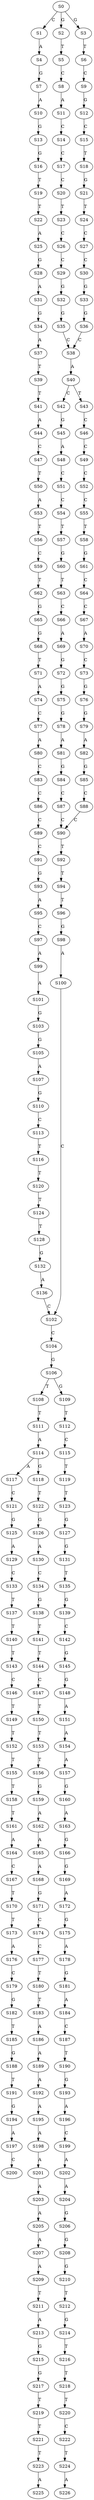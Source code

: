 strict digraph  {
	S0 -> S1 [ label = C ];
	S0 -> S2 [ label = G ];
	S0 -> S3 [ label = G ];
	S1 -> S4 [ label = A ];
	S2 -> S5 [ label = T ];
	S3 -> S6 [ label = T ];
	S4 -> S7 [ label = G ];
	S5 -> S8 [ label = C ];
	S6 -> S9 [ label = C ];
	S7 -> S10 [ label = A ];
	S8 -> S11 [ label = A ];
	S9 -> S12 [ label = G ];
	S10 -> S13 [ label = G ];
	S11 -> S14 [ label = C ];
	S12 -> S15 [ label = C ];
	S13 -> S16 [ label = G ];
	S14 -> S17 [ label = C ];
	S15 -> S18 [ label = T ];
	S16 -> S19 [ label = T ];
	S17 -> S20 [ label = C ];
	S18 -> S21 [ label = G ];
	S19 -> S22 [ label = T ];
	S20 -> S23 [ label = T ];
	S21 -> S24 [ label = T ];
	S22 -> S25 [ label = A ];
	S23 -> S26 [ label = C ];
	S24 -> S27 [ label = C ];
	S25 -> S28 [ label = G ];
	S26 -> S29 [ label = C ];
	S27 -> S30 [ label = C ];
	S28 -> S31 [ label = A ];
	S29 -> S32 [ label = G ];
	S30 -> S33 [ label = G ];
	S31 -> S34 [ label = G ];
	S32 -> S35 [ label = G ];
	S33 -> S36 [ label = G ];
	S34 -> S37 [ label = A ];
	S35 -> S38 [ label = C ];
	S36 -> S38 [ label = C ];
	S37 -> S39 [ label = T ];
	S38 -> S40 [ label = A ];
	S39 -> S41 [ label = T ];
	S40 -> S42 [ label = C ];
	S40 -> S43 [ label = T ];
	S41 -> S44 [ label = A ];
	S42 -> S45 [ label = G ];
	S43 -> S46 [ label = C ];
	S44 -> S47 [ label = C ];
	S45 -> S48 [ label = A ];
	S46 -> S49 [ label = C ];
	S47 -> S50 [ label = T ];
	S48 -> S51 [ label = C ];
	S49 -> S52 [ label = C ];
	S50 -> S53 [ label = A ];
	S51 -> S54 [ label = C ];
	S52 -> S55 [ label = C ];
	S53 -> S56 [ label = T ];
	S54 -> S57 [ label = T ];
	S55 -> S58 [ label = T ];
	S56 -> S59 [ label = C ];
	S57 -> S60 [ label = G ];
	S58 -> S61 [ label = G ];
	S59 -> S62 [ label = T ];
	S60 -> S63 [ label = T ];
	S61 -> S64 [ label = C ];
	S62 -> S65 [ label = G ];
	S63 -> S66 [ label = C ];
	S64 -> S67 [ label = C ];
	S65 -> S68 [ label = G ];
	S66 -> S69 [ label = A ];
	S67 -> S70 [ label = A ];
	S68 -> S71 [ label = T ];
	S69 -> S72 [ label = G ];
	S70 -> S73 [ label = C ];
	S71 -> S74 [ label = A ];
	S72 -> S75 [ label = G ];
	S73 -> S76 [ label = G ];
	S74 -> S77 [ label = C ];
	S75 -> S78 [ label = G ];
	S76 -> S79 [ label = G ];
	S77 -> S80 [ label = A ];
	S78 -> S81 [ label = A ];
	S79 -> S82 [ label = A ];
	S80 -> S83 [ label = C ];
	S81 -> S84 [ label = G ];
	S82 -> S85 [ label = G ];
	S83 -> S86 [ label = C ];
	S84 -> S87 [ label = C ];
	S85 -> S88 [ label = C ];
	S86 -> S89 [ label = C ];
	S87 -> S90 [ label = C ];
	S88 -> S90 [ label = C ];
	S89 -> S91 [ label = C ];
	S90 -> S92 [ label = T ];
	S91 -> S93 [ label = G ];
	S92 -> S94 [ label = T ];
	S93 -> S95 [ label = A ];
	S94 -> S96 [ label = T ];
	S95 -> S97 [ label = C ];
	S96 -> S98 [ label = G ];
	S97 -> S99 [ label = A ];
	S98 -> S100 [ label = A ];
	S99 -> S101 [ label = A ];
	S100 -> S102 [ label = C ];
	S101 -> S103 [ label = G ];
	S102 -> S104 [ label = C ];
	S103 -> S105 [ label = G ];
	S104 -> S106 [ label = G ];
	S105 -> S107 [ label = A ];
	S106 -> S108 [ label = T ];
	S106 -> S109 [ label = G ];
	S107 -> S110 [ label = G ];
	S108 -> S111 [ label = T ];
	S109 -> S112 [ label = T ];
	S110 -> S113 [ label = C ];
	S111 -> S114 [ label = A ];
	S112 -> S115 [ label = C ];
	S113 -> S116 [ label = T ];
	S114 -> S117 [ label = A ];
	S114 -> S118 [ label = G ];
	S115 -> S119 [ label = T ];
	S116 -> S120 [ label = T ];
	S117 -> S121 [ label = C ];
	S118 -> S122 [ label = T ];
	S119 -> S123 [ label = T ];
	S120 -> S124 [ label = T ];
	S121 -> S125 [ label = G ];
	S122 -> S126 [ label = G ];
	S123 -> S127 [ label = G ];
	S124 -> S128 [ label = T ];
	S125 -> S129 [ label = A ];
	S126 -> S130 [ label = A ];
	S127 -> S131 [ label = G ];
	S128 -> S132 [ label = G ];
	S129 -> S133 [ label = C ];
	S130 -> S134 [ label = C ];
	S131 -> S135 [ label = T ];
	S132 -> S136 [ label = A ];
	S133 -> S137 [ label = T ];
	S134 -> S138 [ label = G ];
	S135 -> S139 [ label = G ];
	S136 -> S102 [ label = C ];
	S137 -> S140 [ label = T ];
	S138 -> S141 [ label = T ];
	S139 -> S142 [ label = C ];
	S140 -> S143 [ label = T ];
	S141 -> S144 [ label = T ];
	S142 -> S145 [ label = G ];
	S143 -> S146 [ label = C ];
	S144 -> S147 [ label = C ];
	S145 -> S148 [ label = G ];
	S146 -> S149 [ label = T ];
	S147 -> S150 [ label = T ];
	S148 -> S151 [ label = A ];
	S149 -> S152 [ label = T ];
	S150 -> S153 [ label = T ];
	S151 -> S154 [ label = A ];
	S152 -> S155 [ label = T ];
	S153 -> S156 [ label = T ];
	S154 -> S157 [ label = A ];
	S155 -> S158 [ label = T ];
	S156 -> S159 [ label = G ];
	S157 -> S160 [ label = G ];
	S158 -> S161 [ label = T ];
	S159 -> S162 [ label = A ];
	S160 -> S163 [ label = A ];
	S161 -> S164 [ label = A ];
	S162 -> S165 [ label = A ];
	S163 -> S166 [ label = G ];
	S164 -> S167 [ label = C ];
	S165 -> S168 [ label = A ];
	S166 -> S169 [ label = G ];
	S167 -> S170 [ label = T ];
	S168 -> S171 [ label = G ];
	S169 -> S172 [ label = A ];
	S170 -> S173 [ label = T ];
	S171 -> S174 [ label = C ];
	S172 -> S175 [ label = G ];
	S173 -> S176 [ label = A ];
	S174 -> S177 [ label = C ];
	S175 -> S178 [ label = A ];
	S176 -> S179 [ label = C ];
	S177 -> S180 [ label = T ];
	S178 -> S181 [ label = G ];
	S179 -> S182 [ label = G ];
	S180 -> S183 [ label = T ];
	S181 -> S184 [ label = A ];
	S182 -> S185 [ label = T ];
	S183 -> S186 [ label = A ];
	S184 -> S187 [ label = C ];
	S185 -> S188 [ label = G ];
	S186 -> S189 [ label = A ];
	S187 -> S190 [ label = T ];
	S188 -> S191 [ label = T ];
	S189 -> S192 [ label = A ];
	S190 -> S193 [ label = G ];
	S191 -> S194 [ label = G ];
	S192 -> S195 [ label = A ];
	S193 -> S196 [ label = A ];
	S194 -> S197 [ label = A ];
	S195 -> S198 [ label = A ];
	S196 -> S199 [ label = C ];
	S197 -> S200 [ label = C ];
	S198 -> S201 [ label = A ];
	S199 -> S202 [ label = A ];
	S201 -> S203 [ label = A ];
	S202 -> S204 [ label = A ];
	S203 -> S205 [ label = A ];
	S204 -> S206 [ label = G ];
	S205 -> S207 [ label = A ];
	S206 -> S208 [ label = G ];
	S207 -> S209 [ label = A ];
	S208 -> S210 [ label = G ];
	S209 -> S211 [ label = T ];
	S210 -> S212 [ label = T ];
	S211 -> S213 [ label = A ];
	S212 -> S214 [ label = G ];
	S213 -> S215 [ label = G ];
	S214 -> S216 [ label = T ];
	S215 -> S217 [ label = G ];
	S216 -> S218 [ label = T ];
	S217 -> S219 [ label = T ];
	S218 -> S220 [ label = T ];
	S219 -> S221 [ label = T ];
	S220 -> S222 [ label = C ];
	S221 -> S223 [ label = T ];
	S222 -> S224 [ label = T ];
	S223 -> S225 [ label = A ];
	S224 -> S226 [ label = A ];
}
